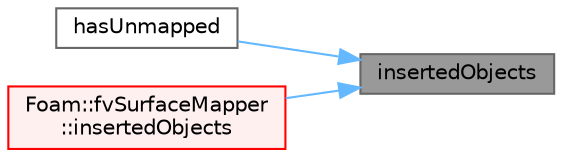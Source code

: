 digraph "insertedObjects"
{
 // LATEX_PDF_SIZE
  bgcolor="transparent";
  edge [fontname=Helvetica,fontsize=10,labelfontname=Helvetica,labelfontsize=10];
  node [fontname=Helvetica,fontsize=10,shape=box,height=0.2,width=0.4];
  rankdir="RL";
  Node1 [id="Node000001",label="insertedObjects",height=0.2,width=0.4,color="gray40", fillcolor="grey60", style="filled", fontcolor="black",tooltip=" "];
  Node1 -> Node2 [id="edge1_Node000001_Node000002",dir="back",color="steelblue1",style="solid",tooltip=" "];
  Node2 [id="Node000002",label="hasUnmapped",height=0.2,width=0.4,color="grey40", fillcolor="white", style="filled",URL="$classFoam_1_1faceMapper.html#a2a59d1ca6503d9bd9cf0322d76c86214",tooltip=" "];
  Node1 -> Node3 [id="edge2_Node000001_Node000003",dir="back",color="steelblue1",style="solid",tooltip=" "];
  Node3 [id="Node000003",label="Foam::fvSurfaceMapper\l::insertedObjects",height=0.2,width=0.4,color="red", fillcolor="#FFF0F0", style="filled",URL="$classFoam_1_1fvSurfaceMapper.html#acdbb80a9d9daff09e7145118b9a90b80",tooltip=" "];
}
